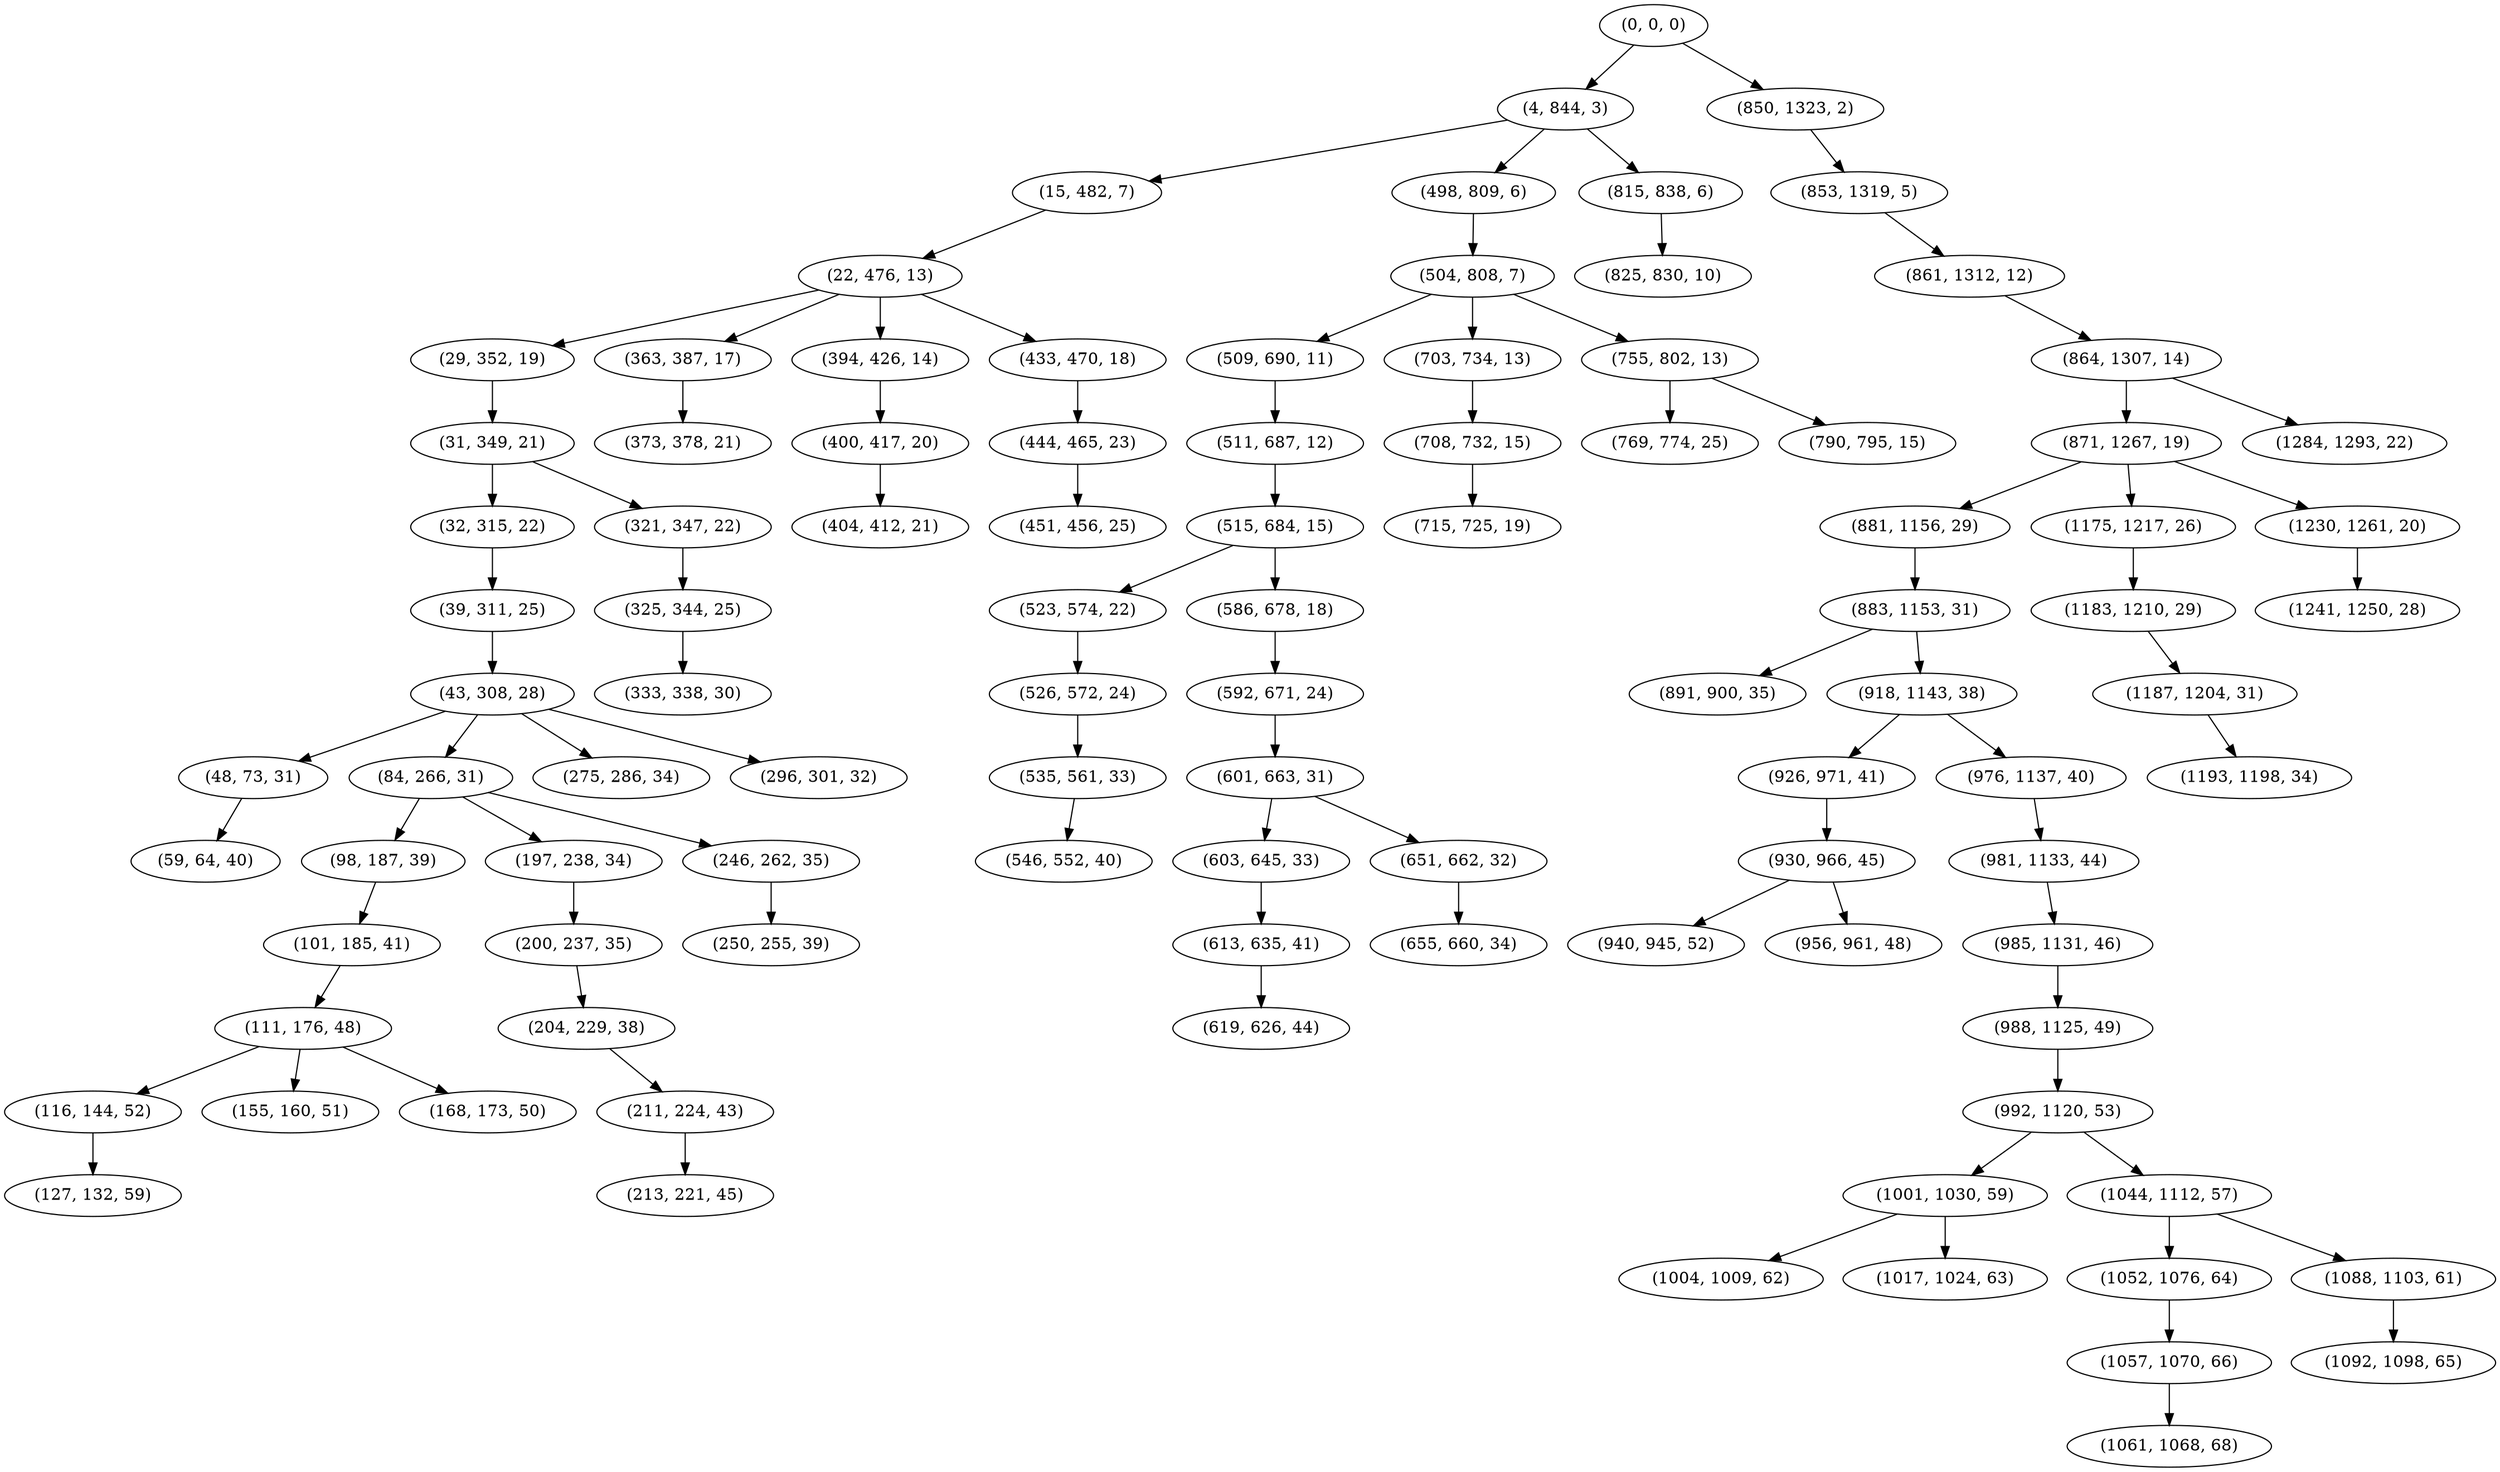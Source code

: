 digraph tree {
    "(0, 0, 0)";
    "(4, 844, 3)";
    "(15, 482, 7)";
    "(22, 476, 13)";
    "(29, 352, 19)";
    "(31, 349, 21)";
    "(32, 315, 22)";
    "(39, 311, 25)";
    "(43, 308, 28)";
    "(48, 73, 31)";
    "(59, 64, 40)";
    "(84, 266, 31)";
    "(98, 187, 39)";
    "(101, 185, 41)";
    "(111, 176, 48)";
    "(116, 144, 52)";
    "(127, 132, 59)";
    "(155, 160, 51)";
    "(168, 173, 50)";
    "(197, 238, 34)";
    "(200, 237, 35)";
    "(204, 229, 38)";
    "(211, 224, 43)";
    "(213, 221, 45)";
    "(246, 262, 35)";
    "(250, 255, 39)";
    "(275, 286, 34)";
    "(296, 301, 32)";
    "(321, 347, 22)";
    "(325, 344, 25)";
    "(333, 338, 30)";
    "(363, 387, 17)";
    "(373, 378, 21)";
    "(394, 426, 14)";
    "(400, 417, 20)";
    "(404, 412, 21)";
    "(433, 470, 18)";
    "(444, 465, 23)";
    "(451, 456, 25)";
    "(498, 809, 6)";
    "(504, 808, 7)";
    "(509, 690, 11)";
    "(511, 687, 12)";
    "(515, 684, 15)";
    "(523, 574, 22)";
    "(526, 572, 24)";
    "(535, 561, 33)";
    "(546, 552, 40)";
    "(586, 678, 18)";
    "(592, 671, 24)";
    "(601, 663, 31)";
    "(603, 645, 33)";
    "(613, 635, 41)";
    "(619, 626, 44)";
    "(651, 662, 32)";
    "(655, 660, 34)";
    "(703, 734, 13)";
    "(708, 732, 15)";
    "(715, 725, 19)";
    "(755, 802, 13)";
    "(769, 774, 25)";
    "(790, 795, 15)";
    "(815, 838, 6)";
    "(825, 830, 10)";
    "(850, 1323, 2)";
    "(853, 1319, 5)";
    "(861, 1312, 12)";
    "(864, 1307, 14)";
    "(871, 1267, 19)";
    "(881, 1156, 29)";
    "(883, 1153, 31)";
    "(891, 900, 35)";
    "(918, 1143, 38)";
    "(926, 971, 41)";
    "(930, 966, 45)";
    "(940, 945, 52)";
    "(956, 961, 48)";
    "(976, 1137, 40)";
    "(981, 1133, 44)";
    "(985, 1131, 46)";
    "(988, 1125, 49)";
    "(992, 1120, 53)";
    "(1001, 1030, 59)";
    "(1004, 1009, 62)";
    "(1017, 1024, 63)";
    "(1044, 1112, 57)";
    "(1052, 1076, 64)";
    "(1057, 1070, 66)";
    "(1061, 1068, 68)";
    "(1088, 1103, 61)";
    "(1092, 1098, 65)";
    "(1175, 1217, 26)";
    "(1183, 1210, 29)";
    "(1187, 1204, 31)";
    "(1193, 1198, 34)";
    "(1230, 1261, 20)";
    "(1241, 1250, 28)";
    "(1284, 1293, 22)";
    "(0, 0, 0)" -> "(4, 844, 3)";
    "(0, 0, 0)" -> "(850, 1323, 2)";
    "(4, 844, 3)" -> "(15, 482, 7)";
    "(4, 844, 3)" -> "(498, 809, 6)";
    "(4, 844, 3)" -> "(815, 838, 6)";
    "(15, 482, 7)" -> "(22, 476, 13)";
    "(22, 476, 13)" -> "(29, 352, 19)";
    "(22, 476, 13)" -> "(363, 387, 17)";
    "(22, 476, 13)" -> "(394, 426, 14)";
    "(22, 476, 13)" -> "(433, 470, 18)";
    "(29, 352, 19)" -> "(31, 349, 21)";
    "(31, 349, 21)" -> "(32, 315, 22)";
    "(31, 349, 21)" -> "(321, 347, 22)";
    "(32, 315, 22)" -> "(39, 311, 25)";
    "(39, 311, 25)" -> "(43, 308, 28)";
    "(43, 308, 28)" -> "(48, 73, 31)";
    "(43, 308, 28)" -> "(84, 266, 31)";
    "(43, 308, 28)" -> "(275, 286, 34)";
    "(43, 308, 28)" -> "(296, 301, 32)";
    "(48, 73, 31)" -> "(59, 64, 40)";
    "(84, 266, 31)" -> "(98, 187, 39)";
    "(84, 266, 31)" -> "(197, 238, 34)";
    "(84, 266, 31)" -> "(246, 262, 35)";
    "(98, 187, 39)" -> "(101, 185, 41)";
    "(101, 185, 41)" -> "(111, 176, 48)";
    "(111, 176, 48)" -> "(116, 144, 52)";
    "(111, 176, 48)" -> "(155, 160, 51)";
    "(111, 176, 48)" -> "(168, 173, 50)";
    "(116, 144, 52)" -> "(127, 132, 59)";
    "(197, 238, 34)" -> "(200, 237, 35)";
    "(200, 237, 35)" -> "(204, 229, 38)";
    "(204, 229, 38)" -> "(211, 224, 43)";
    "(211, 224, 43)" -> "(213, 221, 45)";
    "(246, 262, 35)" -> "(250, 255, 39)";
    "(321, 347, 22)" -> "(325, 344, 25)";
    "(325, 344, 25)" -> "(333, 338, 30)";
    "(363, 387, 17)" -> "(373, 378, 21)";
    "(394, 426, 14)" -> "(400, 417, 20)";
    "(400, 417, 20)" -> "(404, 412, 21)";
    "(433, 470, 18)" -> "(444, 465, 23)";
    "(444, 465, 23)" -> "(451, 456, 25)";
    "(498, 809, 6)" -> "(504, 808, 7)";
    "(504, 808, 7)" -> "(509, 690, 11)";
    "(504, 808, 7)" -> "(703, 734, 13)";
    "(504, 808, 7)" -> "(755, 802, 13)";
    "(509, 690, 11)" -> "(511, 687, 12)";
    "(511, 687, 12)" -> "(515, 684, 15)";
    "(515, 684, 15)" -> "(523, 574, 22)";
    "(515, 684, 15)" -> "(586, 678, 18)";
    "(523, 574, 22)" -> "(526, 572, 24)";
    "(526, 572, 24)" -> "(535, 561, 33)";
    "(535, 561, 33)" -> "(546, 552, 40)";
    "(586, 678, 18)" -> "(592, 671, 24)";
    "(592, 671, 24)" -> "(601, 663, 31)";
    "(601, 663, 31)" -> "(603, 645, 33)";
    "(601, 663, 31)" -> "(651, 662, 32)";
    "(603, 645, 33)" -> "(613, 635, 41)";
    "(613, 635, 41)" -> "(619, 626, 44)";
    "(651, 662, 32)" -> "(655, 660, 34)";
    "(703, 734, 13)" -> "(708, 732, 15)";
    "(708, 732, 15)" -> "(715, 725, 19)";
    "(755, 802, 13)" -> "(769, 774, 25)";
    "(755, 802, 13)" -> "(790, 795, 15)";
    "(815, 838, 6)" -> "(825, 830, 10)";
    "(850, 1323, 2)" -> "(853, 1319, 5)";
    "(853, 1319, 5)" -> "(861, 1312, 12)";
    "(861, 1312, 12)" -> "(864, 1307, 14)";
    "(864, 1307, 14)" -> "(871, 1267, 19)";
    "(864, 1307, 14)" -> "(1284, 1293, 22)";
    "(871, 1267, 19)" -> "(881, 1156, 29)";
    "(871, 1267, 19)" -> "(1175, 1217, 26)";
    "(871, 1267, 19)" -> "(1230, 1261, 20)";
    "(881, 1156, 29)" -> "(883, 1153, 31)";
    "(883, 1153, 31)" -> "(891, 900, 35)";
    "(883, 1153, 31)" -> "(918, 1143, 38)";
    "(918, 1143, 38)" -> "(926, 971, 41)";
    "(918, 1143, 38)" -> "(976, 1137, 40)";
    "(926, 971, 41)" -> "(930, 966, 45)";
    "(930, 966, 45)" -> "(940, 945, 52)";
    "(930, 966, 45)" -> "(956, 961, 48)";
    "(976, 1137, 40)" -> "(981, 1133, 44)";
    "(981, 1133, 44)" -> "(985, 1131, 46)";
    "(985, 1131, 46)" -> "(988, 1125, 49)";
    "(988, 1125, 49)" -> "(992, 1120, 53)";
    "(992, 1120, 53)" -> "(1001, 1030, 59)";
    "(992, 1120, 53)" -> "(1044, 1112, 57)";
    "(1001, 1030, 59)" -> "(1004, 1009, 62)";
    "(1001, 1030, 59)" -> "(1017, 1024, 63)";
    "(1044, 1112, 57)" -> "(1052, 1076, 64)";
    "(1044, 1112, 57)" -> "(1088, 1103, 61)";
    "(1052, 1076, 64)" -> "(1057, 1070, 66)";
    "(1057, 1070, 66)" -> "(1061, 1068, 68)";
    "(1088, 1103, 61)" -> "(1092, 1098, 65)";
    "(1175, 1217, 26)" -> "(1183, 1210, 29)";
    "(1183, 1210, 29)" -> "(1187, 1204, 31)";
    "(1187, 1204, 31)" -> "(1193, 1198, 34)";
    "(1230, 1261, 20)" -> "(1241, 1250, 28)";
}
